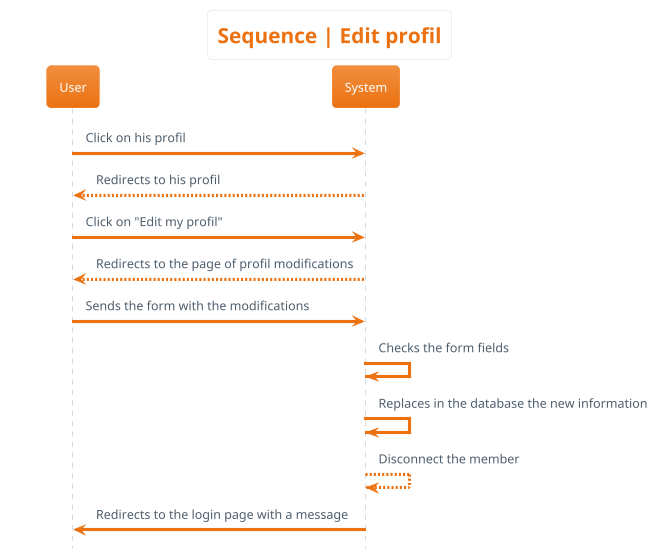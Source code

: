 @startuml sequence__edit_profil
hide footbox
skinparam actorStyle awesome
!theme aws-orange
skinparam backgroundcolor White

'Titre'
title Sequence | Edit profil

'Déroulement'
User -> System : Click on his profil
System --> User : Redirects to his profil
User -> System : Click on "Edit my profil"
System --> User : Redirects to the page of profil modifications
User -> System : Sends the form with the modifications
System -> System : Checks the form fields
System -> System : Replaces in the database the new information
System --> System : Disconnect the member
System -> User: Redirects to the login page with a message
@enduml